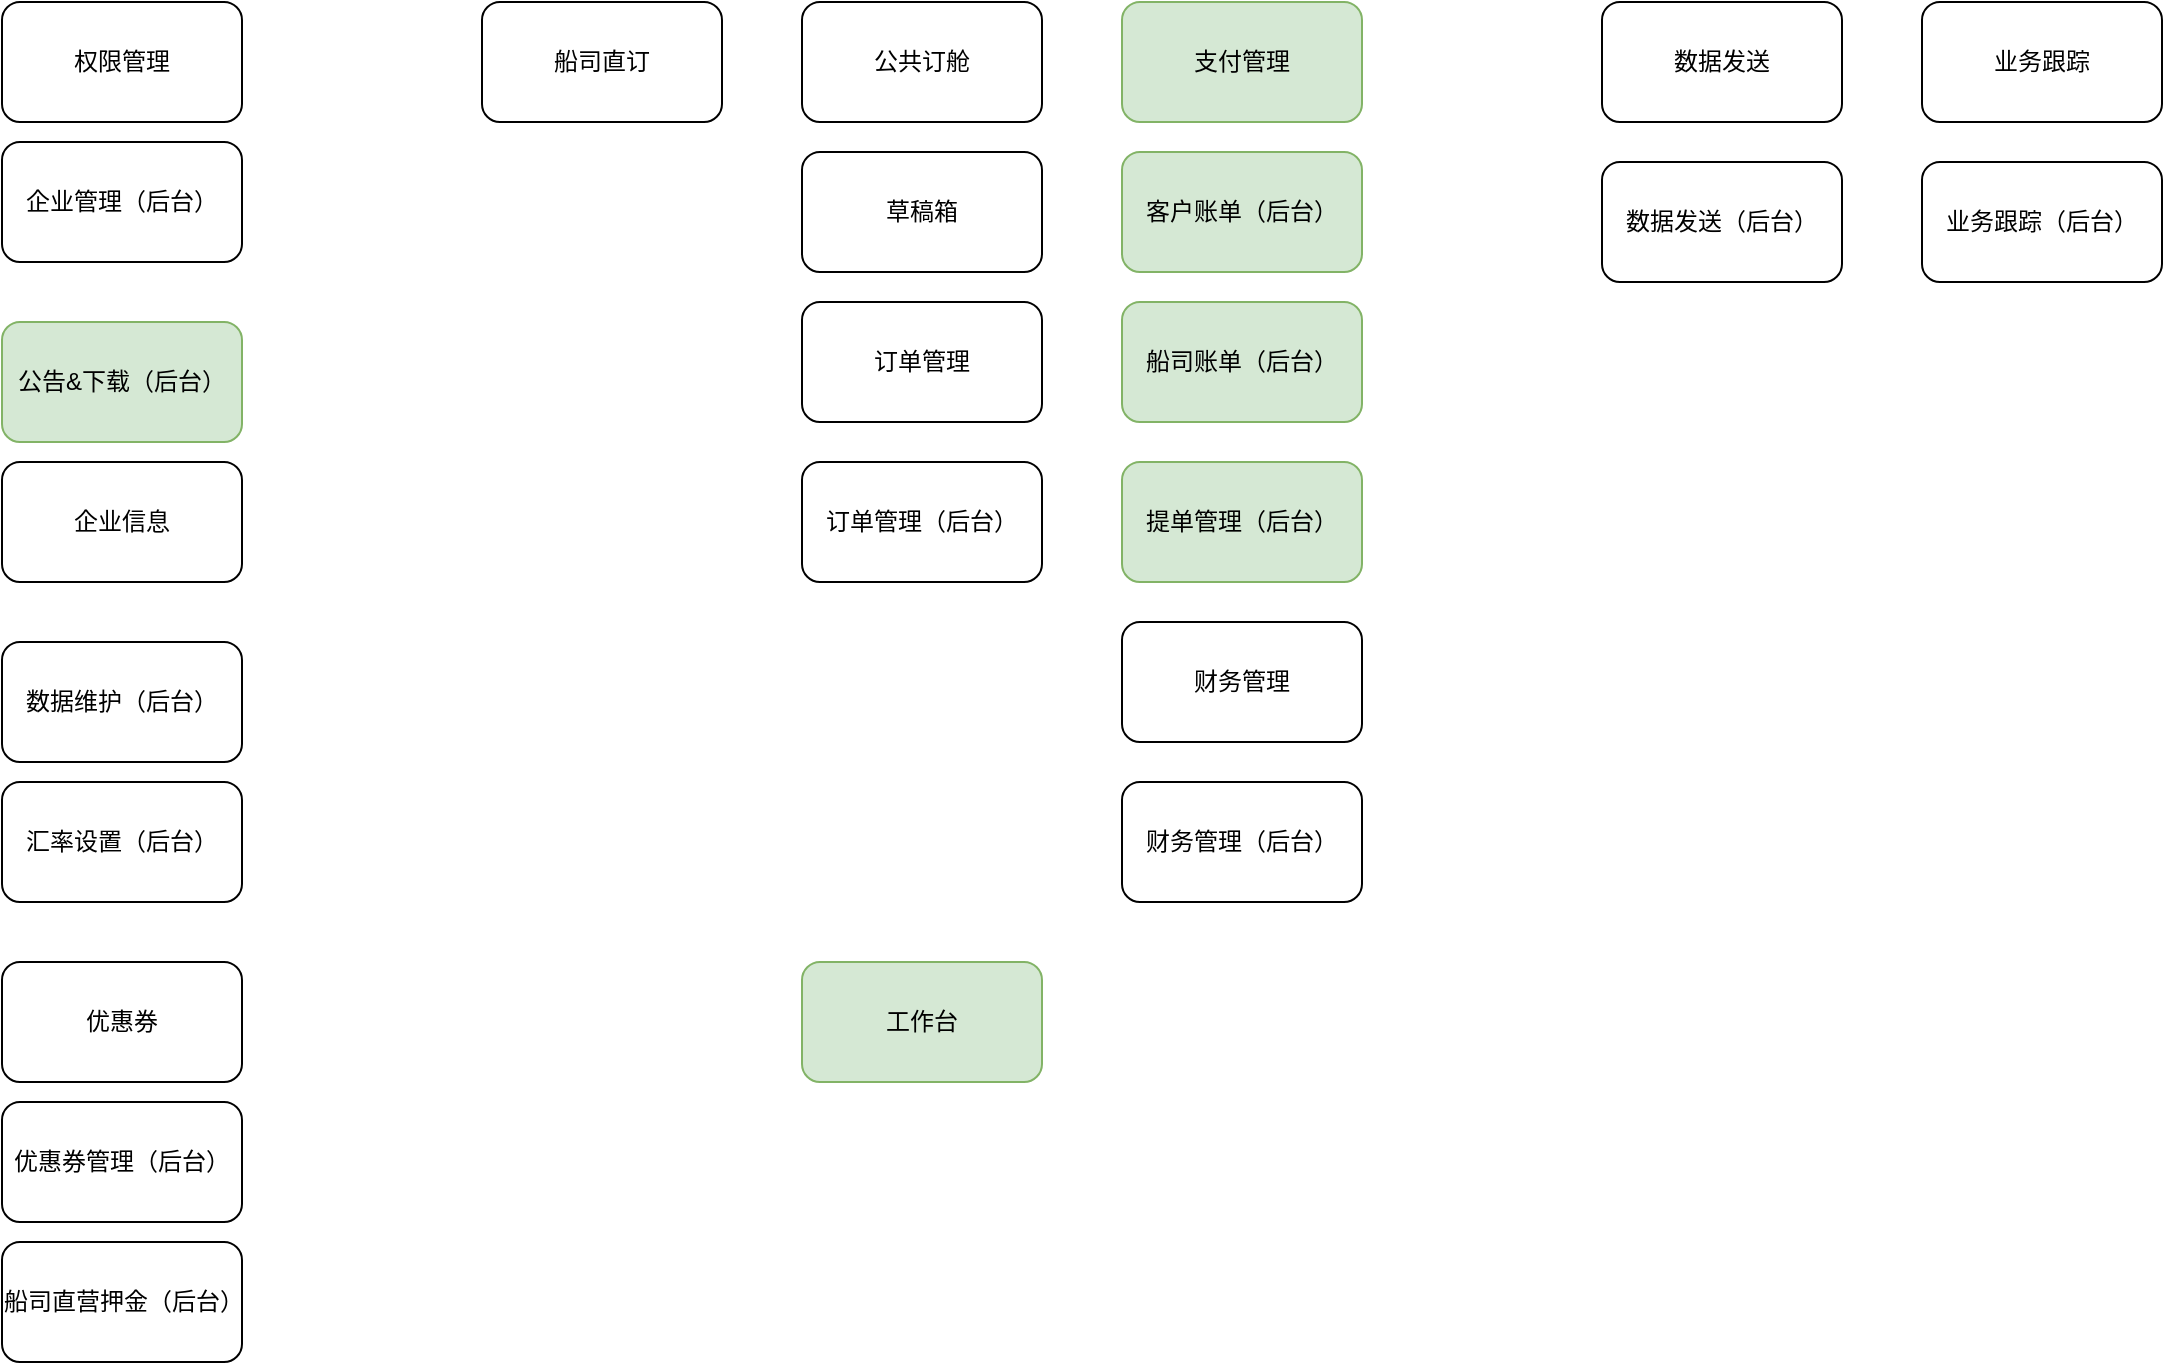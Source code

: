 <mxfile version="13.6.2" type="github">
  <diagram id="qM7zH2VK6SOklaK1zIwN" name="第 1 页">
    <mxGraphModel dx="1113" dy="760" grid="1" gridSize="10" guides="1" tooltips="1" connect="1" arrows="1" fold="1" page="1" pageScale="1" pageWidth="827" pageHeight="1169" math="0" shadow="0">
      <root>
        <mxCell id="0" />
        <mxCell id="1" parent="0" />
        <mxCell id="wTuEOeGn5ab0nwvOv3BD-26" value="&lt;span&gt;权限管理&lt;/span&gt;" style="rounded=1;whiteSpace=wrap;html=1;" parent="1" vertex="1">
          <mxGeometry x="40" y="80" width="120" height="60" as="geometry" />
        </mxCell>
        <mxCell id="wTuEOeGn5ab0nwvOv3BD-27" value="企业管理（后台）" style="rounded=1;whiteSpace=wrap;html=1;" parent="1" vertex="1">
          <mxGeometry x="40" y="150" width="120" height="60" as="geometry" />
        </mxCell>
        <mxCell id="wTuEOeGn5ab0nwvOv3BD-28" value="公告&amp;amp;下载（后台）" style="rounded=1;whiteSpace=wrap;html=1;fillColor=#d5e8d4;strokeColor=#82b366;" parent="1" vertex="1">
          <mxGeometry x="40" y="240" width="120" height="60" as="geometry" />
        </mxCell>
        <mxCell id="wTuEOeGn5ab0nwvOv3BD-29" value="企业信息" style="rounded=1;whiteSpace=wrap;html=1;" parent="1" vertex="1">
          <mxGeometry x="40" y="310" width="120" height="60" as="geometry" />
        </mxCell>
        <mxCell id="wTuEOeGn5ab0nwvOv3BD-31" value="数据维护（后台）" style="rounded=1;whiteSpace=wrap;html=1;" parent="1" vertex="1">
          <mxGeometry x="40" y="400" width="120" height="60" as="geometry" />
        </mxCell>
        <mxCell id="wTuEOeGn5ab0nwvOv3BD-32" value="汇率设置（后台）" style="rounded=1;whiteSpace=wrap;html=1;" parent="1" vertex="1">
          <mxGeometry x="40" y="470" width="120" height="60" as="geometry" />
        </mxCell>
        <mxCell id="wTuEOeGn5ab0nwvOv3BD-34" value="优惠券" style="rounded=1;whiteSpace=wrap;html=1;" parent="1" vertex="1">
          <mxGeometry x="40" y="560" width="120" height="60" as="geometry" />
        </mxCell>
        <mxCell id="wTuEOeGn5ab0nwvOv3BD-35" value="优惠券管理（后台）" style="rounded=1;whiteSpace=wrap;html=1;" parent="1" vertex="1">
          <mxGeometry x="40" y="630" width="120" height="60" as="geometry" />
        </mxCell>
        <mxCell id="wTuEOeGn5ab0nwvOv3BD-36" value="船司直营押金（后台）" style="rounded=1;whiteSpace=wrap;html=1;" parent="1" vertex="1">
          <mxGeometry x="40" y="700" width="120" height="60" as="geometry" />
        </mxCell>
        <mxCell id="wTuEOeGn5ab0nwvOv3BD-37" value="船司直订" style="rounded=1;whiteSpace=wrap;html=1;" parent="1" vertex="1">
          <mxGeometry x="280" y="80" width="120" height="60" as="geometry" />
        </mxCell>
        <mxCell id="wTuEOeGn5ab0nwvOv3BD-38" value="公共订舱" style="rounded=1;whiteSpace=wrap;html=1;" parent="1" vertex="1">
          <mxGeometry x="440" y="80" width="120" height="60" as="geometry" />
        </mxCell>
        <mxCell id="wTuEOeGn5ab0nwvOv3BD-39" value="草稿箱" style="rounded=1;whiteSpace=wrap;html=1;" parent="1" vertex="1">
          <mxGeometry x="440" y="155" width="120" height="60" as="geometry" />
        </mxCell>
        <mxCell id="wTuEOeGn5ab0nwvOv3BD-40" value="订单管理" style="rounded=1;whiteSpace=wrap;html=1;" parent="1" vertex="1">
          <mxGeometry x="440" y="230" width="120" height="60" as="geometry" />
        </mxCell>
        <mxCell id="wTuEOeGn5ab0nwvOv3BD-41" value="订单管理（后台）" style="rounded=1;whiteSpace=wrap;html=1;" parent="1" vertex="1">
          <mxGeometry x="440" y="310" width="120" height="60" as="geometry" />
        </mxCell>
        <mxCell id="wTuEOeGn5ab0nwvOv3BD-43" value="支付管理" style="rounded=1;whiteSpace=wrap;html=1;fillColor=#d5e8d4;strokeColor=#82b366;" parent="1" vertex="1">
          <mxGeometry x="600" y="80" width="120" height="60" as="geometry" />
        </mxCell>
        <mxCell id="wTuEOeGn5ab0nwvOv3BD-44" value="客户账单（后台）" style="rounded=1;whiteSpace=wrap;html=1;fillColor=#d5e8d4;strokeColor=#82b366;" parent="1" vertex="1">
          <mxGeometry x="600" y="155" width="120" height="60" as="geometry" />
        </mxCell>
        <mxCell id="wTuEOeGn5ab0nwvOv3BD-45" value="船司账单（后台）" style="rounded=1;whiteSpace=wrap;html=1;fillColor=#d5e8d4;strokeColor=#82b366;" parent="1" vertex="1">
          <mxGeometry x="600" y="230" width="120" height="60" as="geometry" />
        </mxCell>
        <mxCell id="wTuEOeGn5ab0nwvOv3BD-46" value="提单管理（后台）" style="rounded=1;whiteSpace=wrap;html=1;fillColor=#d5e8d4;strokeColor=#82b366;" parent="1" vertex="1">
          <mxGeometry x="600" y="310" width="120" height="60" as="geometry" />
        </mxCell>
        <mxCell id="wTuEOeGn5ab0nwvOv3BD-47" value="财务管理" style="rounded=1;whiteSpace=wrap;html=1;" parent="1" vertex="1">
          <mxGeometry x="600" y="390" width="120" height="60" as="geometry" />
        </mxCell>
        <mxCell id="wTuEOeGn5ab0nwvOv3BD-48" value="财务管理（后台）" style="rounded=1;whiteSpace=wrap;html=1;" parent="1" vertex="1">
          <mxGeometry x="600" y="470" width="120" height="60" as="geometry" />
        </mxCell>
        <mxCell id="wTuEOeGn5ab0nwvOv3BD-50" value="工作台" style="rounded=1;whiteSpace=wrap;html=1;fillColor=#d5e8d4;strokeColor=#82b366;" parent="1" vertex="1">
          <mxGeometry x="440" y="560" width="120" height="60" as="geometry" />
        </mxCell>
        <mxCell id="wTuEOeGn5ab0nwvOv3BD-51" value="数据发送" style="rounded=1;whiteSpace=wrap;html=1;" parent="1" vertex="1">
          <mxGeometry x="840" y="80" width="120" height="60" as="geometry" />
        </mxCell>
        <mxCell id="wTuEOeGn5ab0nwvOv3BD-52" value="数据发送（后台）" style="rounded=1;whiteSpace=wrap;html=1;" parent="1" vertex="1">
          <mxGeometry x="840" y="160" width="120" height="60" as="geometry" />
        </mxCell>
        <mxCell id="wTuEOeGn5ab0nwvOv3BD-53" value="业务跟踪" style="rounded=1;whiteSpace=wrap;html=1;" parent="1" vertex="1">
          <mxGeometry x="1000" y="80" width="120" height="60" as="geometry" />
        </mxCell>
        <mxCell id="wTuEOeGn5ab0nwvOv3BD-54" value="业务跟踪（后台）" style="rounded=1;whiteSpace=wrap;html=1;" parent="1" vertex="1">
          <mxGeometry x="1000" y="160" width="120" height="60" as="geometry" />
        </mxCell>
      </root>
    </mxGraphModel>
  </diagram>
</mxfile>
